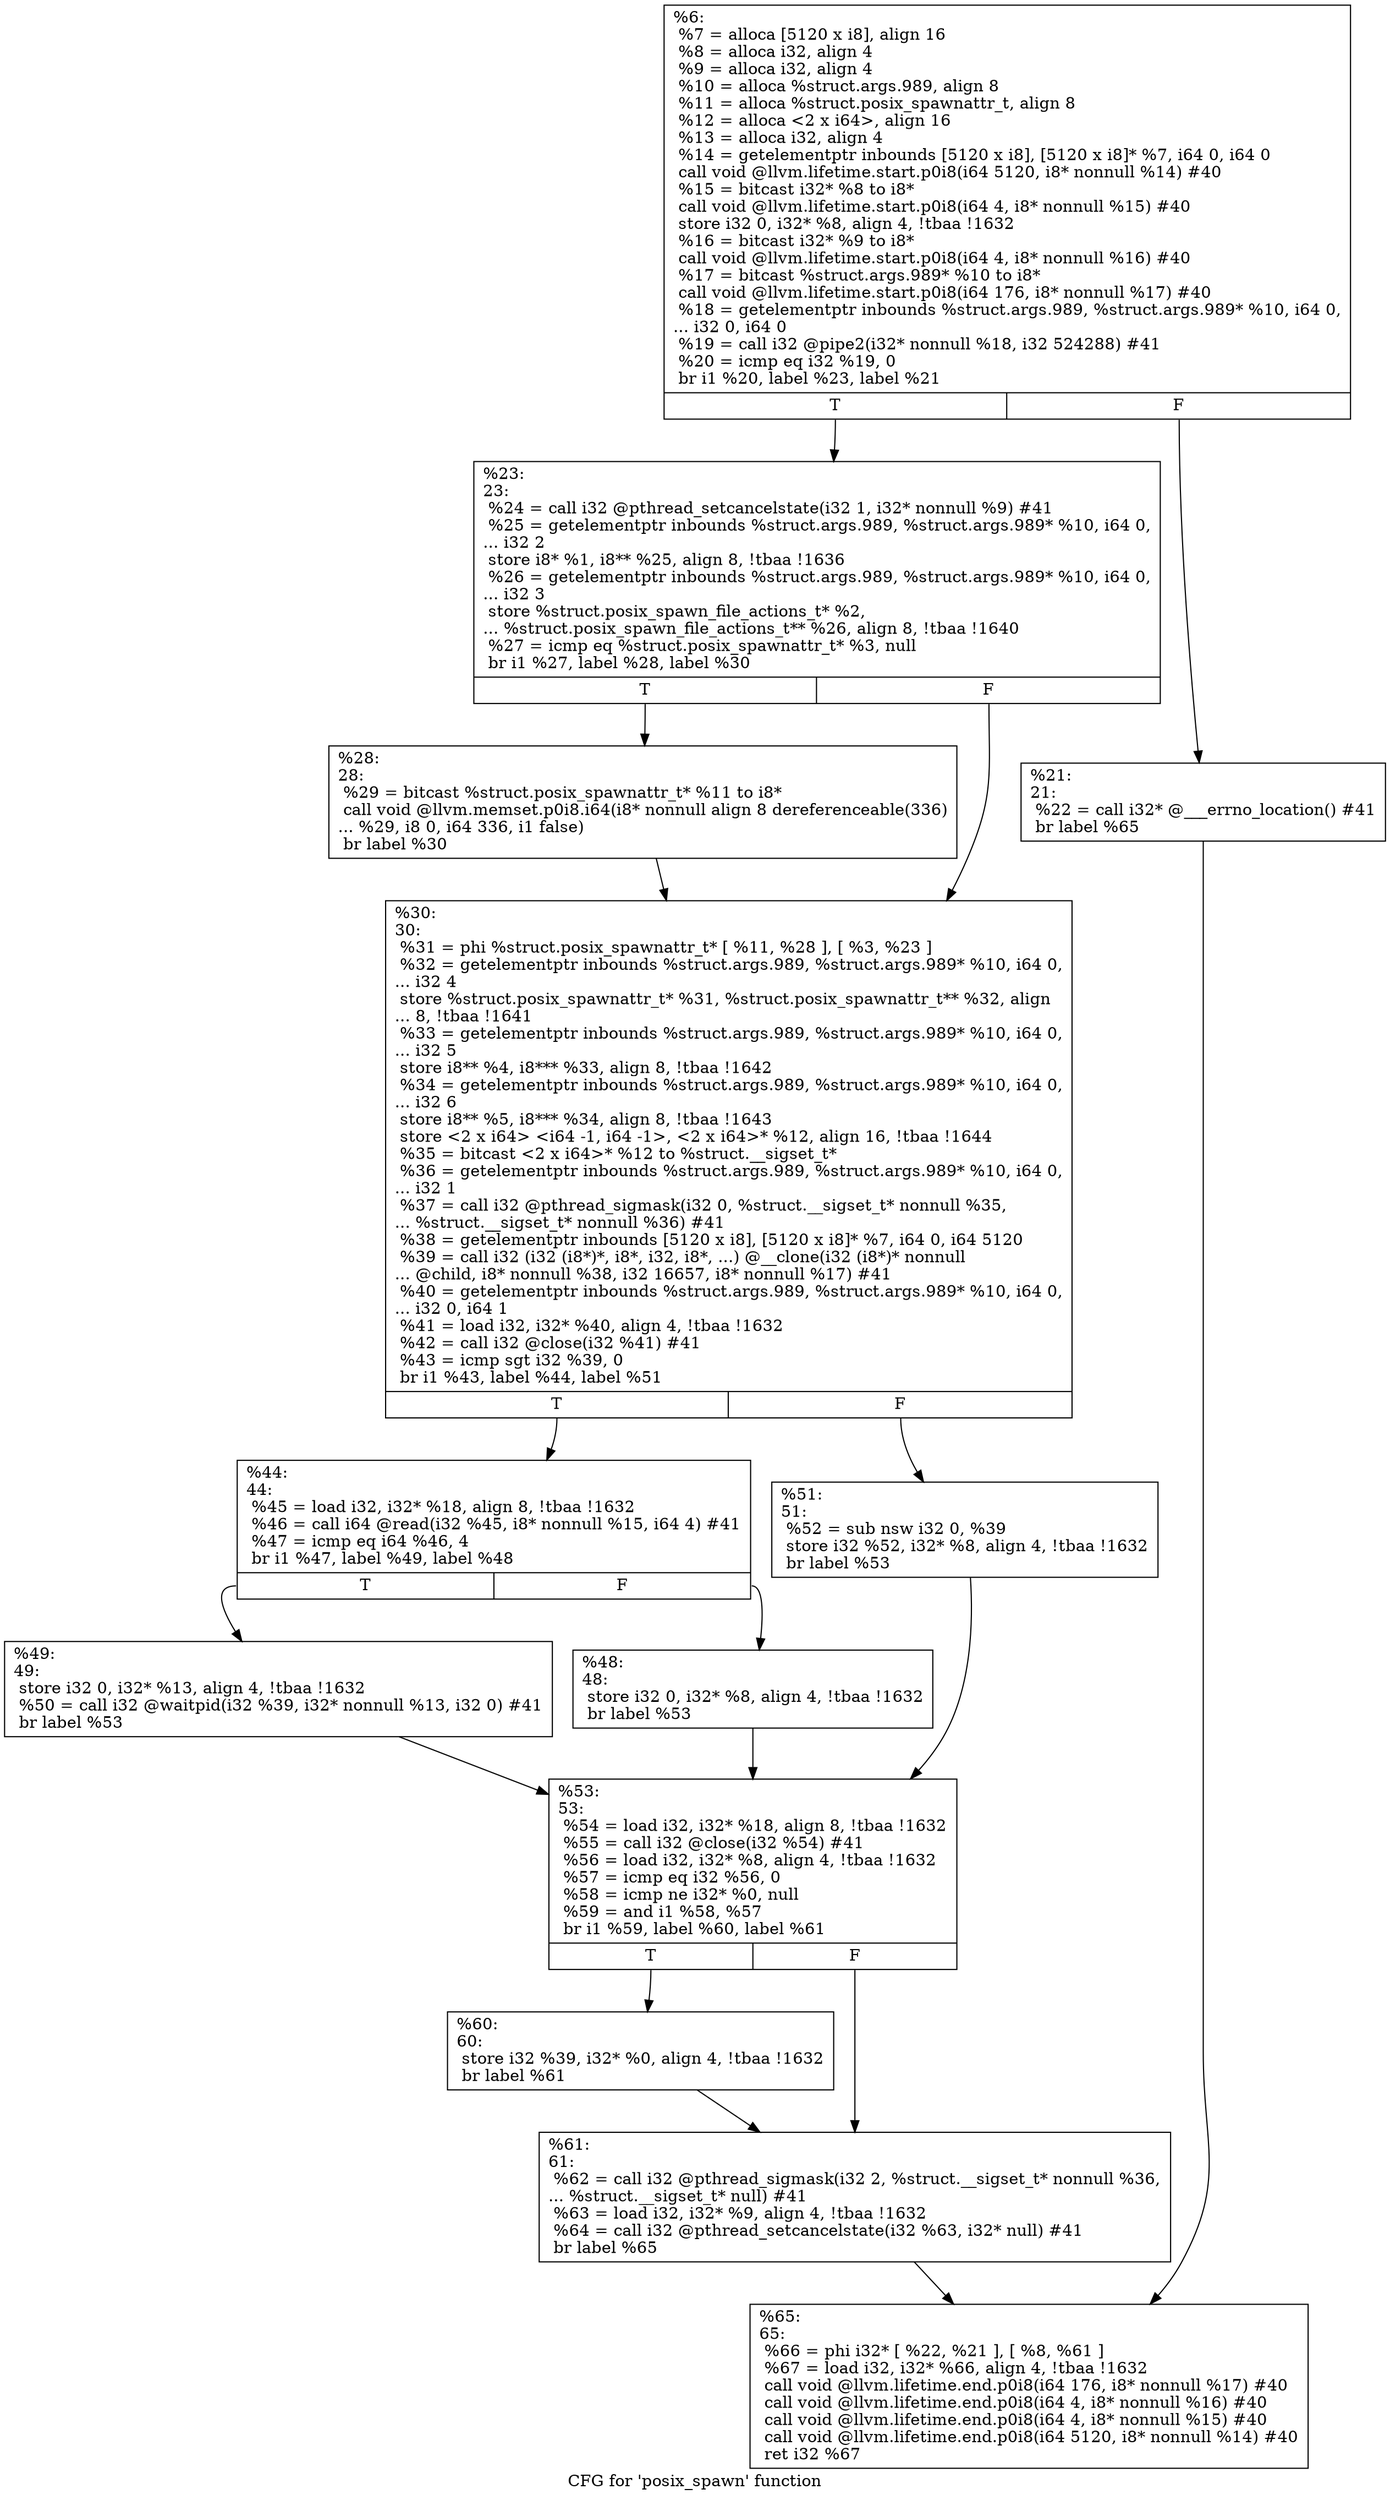 digraph "CFG for 'posix_spawn' function" {
	label="CFG for 'posix_spawn' function";

	Node0x1b80b20 [shape=record,label="{%6:\l  %7 = alloca [5120 x i8], align 16\l  %8 = alloca i32, align 4\l  %9 = alloca i32, align 4\l  %10 = alloca %struct.args.989, align 8\l  %11 = alloca %struct.posix_spawnattr_t, align 8\l  %12 = alloca \<2 x i64\>, align 16\l  %13 = alloca i32, align 4\l  %14 = getelementptr inbounds [5120 x i8], [5120 x i8]* %7, i64 0, i64 0\l  call void @llvm.lifetime.start.p0i8(i64 5120, i8* nonnull %14) #40\l  %15 = bitcast i32* %8 to i8*\l  call void @llvm.lifetime.start.p0i8(i64 4, i8* nonnull %15) #40\l  store i32 0, i32* %8, align 4, !tbaa !1632\l  %16 = bitcast i32* %9 to i8*\l  call void @llvm.lifetime.start.p0i8(i64 4, i8* nonnull %16) #40\l  %17 = bitcast %struct.args.989* %10 to i8*\l  call void @llvm.lifetime.start.p0i8(i64 176, i8* nonnull %17) #40\l  %18 = getelementptr inbounds %struct.args.989, %struct.args.989* %10, i64 0,\l... i32 0, i64 0\l  %19 = call i32 @pipe2(i32* nonnull %18, i32 524288) #41\l  %20 = icmp eq i32 %19, 0\l  br i1 %20, label %23, label %21\l|{<s0>T|<s1>F}}"];
	Node0x1b80b20:s0 -> Node0x1b80d30;
	Node0x1b80b20:s1 -> Node0x1b80ce0;
	Node0x1b80ce0 [shape=record,label="{%21:\l21:                                               \l  %22 = call i32* @___errno_location() #41\l  br label %65\l}"];
	Node0x1b80ce0 -> Node0x1b81050;
	Node0x1b80d30 [shape=record,label="{%23:\l23:                                               \l  %24 = call i32 @pthread_setcancelstate(i32 1, i32* nonnull %9) #41\l  %25 = getelementptr inbounds %struct.args.989, %struct.args.989* %10, i64 0,\l... i32 2\l  store i8* %1, i8** %25, align 8, !tbaa !1636\l  %26 = getelementptr inbounds %struct.args.989, %struct.args.989* %10, i64 0,\l... i32 3\l  store %struct.posix_spawn_file_actions_t* %2,\l... %struct.posix_spawn_file_actions_t** %26, align 8, !tbaa !1640\l  %27 = icmp eq %struct.posix_spawnattr_t* %3, null\l  br i1 %27, label %28, label %30\l|{<s0>T|<s1>F}}"];
	Node0x1b80d30:s0 -> Node0x1b80d80;
	Node0x1b80d30:s1 -> Node0x1b80dd0;
	Node0x1b80d80 [shape=record,label="{%28:\l28:                                               \l  %29 = bitcast %struct.posix_spawnattr_t* %11 to i8*\l  call void @llvm.memset.p0i8.i64(i8* nonnull align 8 dereferenceable(336)\l... %29, i8 0, i64 336, i1 false)\l  br label %30\l}"];
	Node0x1b80d80 -> Node0x1b80dd0;
	Node0x1b80dd0 [shape=record,label="{%30:\l30:                                               \l  %31 = phi %struct.posix_spawnattr_t* [ %11, %28 ], [ %3, %23 ]\l  %32 = getelementptr inbounds %struct.args.989, %struct.args.989* %10, i64 0,\l... i32 4\l  store %struct.posix_spawnattr_t* %31, %struct.posix_spawnattr_t** %32, align\l... 8, !tbaa !1641\l  %33 = getelementptr inbounds %struct.args.989, %struct.args.989* %10, i64 0,\l... i32 5\l  store i8** %4, i8*** %33, align 8, !tbaa !1642\l  %34 = getelementptr inbounds %struct.args.989, %struct.args.989* %10, i64 0,\l... i32 6\l  store i8** %5, i8*** %34, align 8, !tbaa !1643\l  store \<2 x i64\> \<i64 -1, i64 -1\>, \<2 x i64\>* %12, align 16, !tbaa !1644\l  %35 = bitcast \<2 x i64\>* %12 to %struct.__sigset_t*\l  %36 = getelementptr inbounds %struct.args.989, %struct.args.989* %10, i64 0,\l... i32 1\l  %37 = call i32 @pthread_sigmask(i32 0, %struct.__sigset_t* nonnull %35,\l... %struct.__sigset_t* nonnull %36) #41\l  %38 = getelementptr inbounds [5120 x i8], [5120 x i8]* %7, i64 0, i64 5120\l  %39 = call i32 (i32 (i8*)*, i8*, i32, i8*, ...) @__clone(i32 (i8*)* nonnull\l... @child, i8* nonnull %38, i32 16657, i8* nonnull %17) #41\l  %40 = getelementptr inbounds %struct.args.989, %struct.args.989* %10, i64 0,\l... i32 0, i64 1\l  %41 = load i32, i32* %40, align 4, !tbaa !1632\l  %42 = call i32 @close(i32 %41) #41\l  %43 = icmp sgt i32 %39, 0\l  br i1 %43, label %44, label %51\l|{<s0>T|<s1>F}}"];
	Node0x1b80dd0:s0 -> Node0x1b80e20;
	Node0x1b80dd0:s1 -> Node0x1b80f10;
	Node0x1b80e20 [shape=record,label="{%44:\l44:                                               \l  %45 = load i32, i32* %18, align 8, !tbaa !1632\l  %46 = call i64 @read(i32 %45, i8* nonnull %15, i64 4) #41\l  %47 = icmp eq i64 %46, 4\l  br i1 %47, label %49, label %48\l|{<s0>T|<s1>F}}"];
	Node0x1b80e20:s0 -> Node0x1b80ec0;
	Node0x1b80e20:s1 -> Node0x1b80e70;
	Node0x1b80e70 [shape=record,label="{%48:\l48:                                               \l  store i32 0, i32* %8, align 4, !tbaa !1632\l  br label %53\l}"];
	Node0x1b80e70 -> Node0x1b80f60;
	Node0x1b80ec0 [shape=record,label="{%49:\l49:                                               \l  store i32 0, i32* %13, align 4, !tbaa !1632\l  %50 = call i32 @waitpid(i32 %39, i32* nonnull %13, i32 0) #41\l  br label %53\l}"];
	Node0x1b80ec0 -> Node0x1b80f60;
	Node0x1b80f10 [shape=record,label="{%51:\l51:                                               \l  %52 = sub nsw i32 0, %39\l  store i32 %52, i32* %8, align 4, !tbaa !1632\l  br label %53\l}"];
	Node0x1b80f10 -> Node0x1b80f60;
	Node0x1b80f60 [shape=record,label="{%53:\l53:                                               \l  %54 = load i32, i32* %18, align 8, !tbaa !1632\l  %55 = call i32 @close(i32 %54) #41\l  %56 = load i32, i32* %8, align 4, !tbaa !1632\l  %57 = icmp eq i32 %56, 0\l  %58 = icmp ne i32* %0, null\l  %59 = and i1 %58, %57\l  br i1 %59, label %60, label %61\l|{<s0>T|<s1>F}}"];
	Node0x1b80f60:s0 -> Node0x1b80fb0;
	Node0x1b80f60:s1 -> Node0x1b81000;
	Node0x1b80fb0 [shape=record,label="{%60:\l60:                                               \l  store i32 %39, i32* %0, align 4, !tbaa !1632\l  br label %61\l}"];
	Node0x1b80fb0 -> Node0x1b81000;
	Node0x1b81000 [shape=record,label="{%61:\l61:                                               \l  %62 = call i32 @pthread_sigmask(i32 2, %struct.__sigset_t* nonnull %36,\l... %struct.__sigset_t* null) #41\l  %63 = load i32, i32* %9, align 4, !tbaa !1632\l  %64 = call i32 @pthread_setcancelstate(i32 %63, i32* null) #41\l  br label %65\l}"];
	Node0x1b81000 -> Node0x1b81050;
	Node0x1b81050 [shape=record,label="{%65:\l65:                                               \l  %66 = phi i32* [ %22, %21 ], [ %8, %61 ]\l  %67 = load i32, i32* %66, align 4, !tbaa !1632\l  call void @llvm.lifetime.end.p0i8(i64 176, i8* nonnull %17) #40\l  call void @llvm.lifetime.end.p0i8(i64 4, i8* nonnull %16) #40\l  call void @llvm.lifetime.end.p0i8(i64 4, i8* nonnull %15) #40\l  call void @llvm.lifetime.end.p0i8(i64 5120, i8* nonnull %14) #40\l  ret i32 %67\l}"];
}
